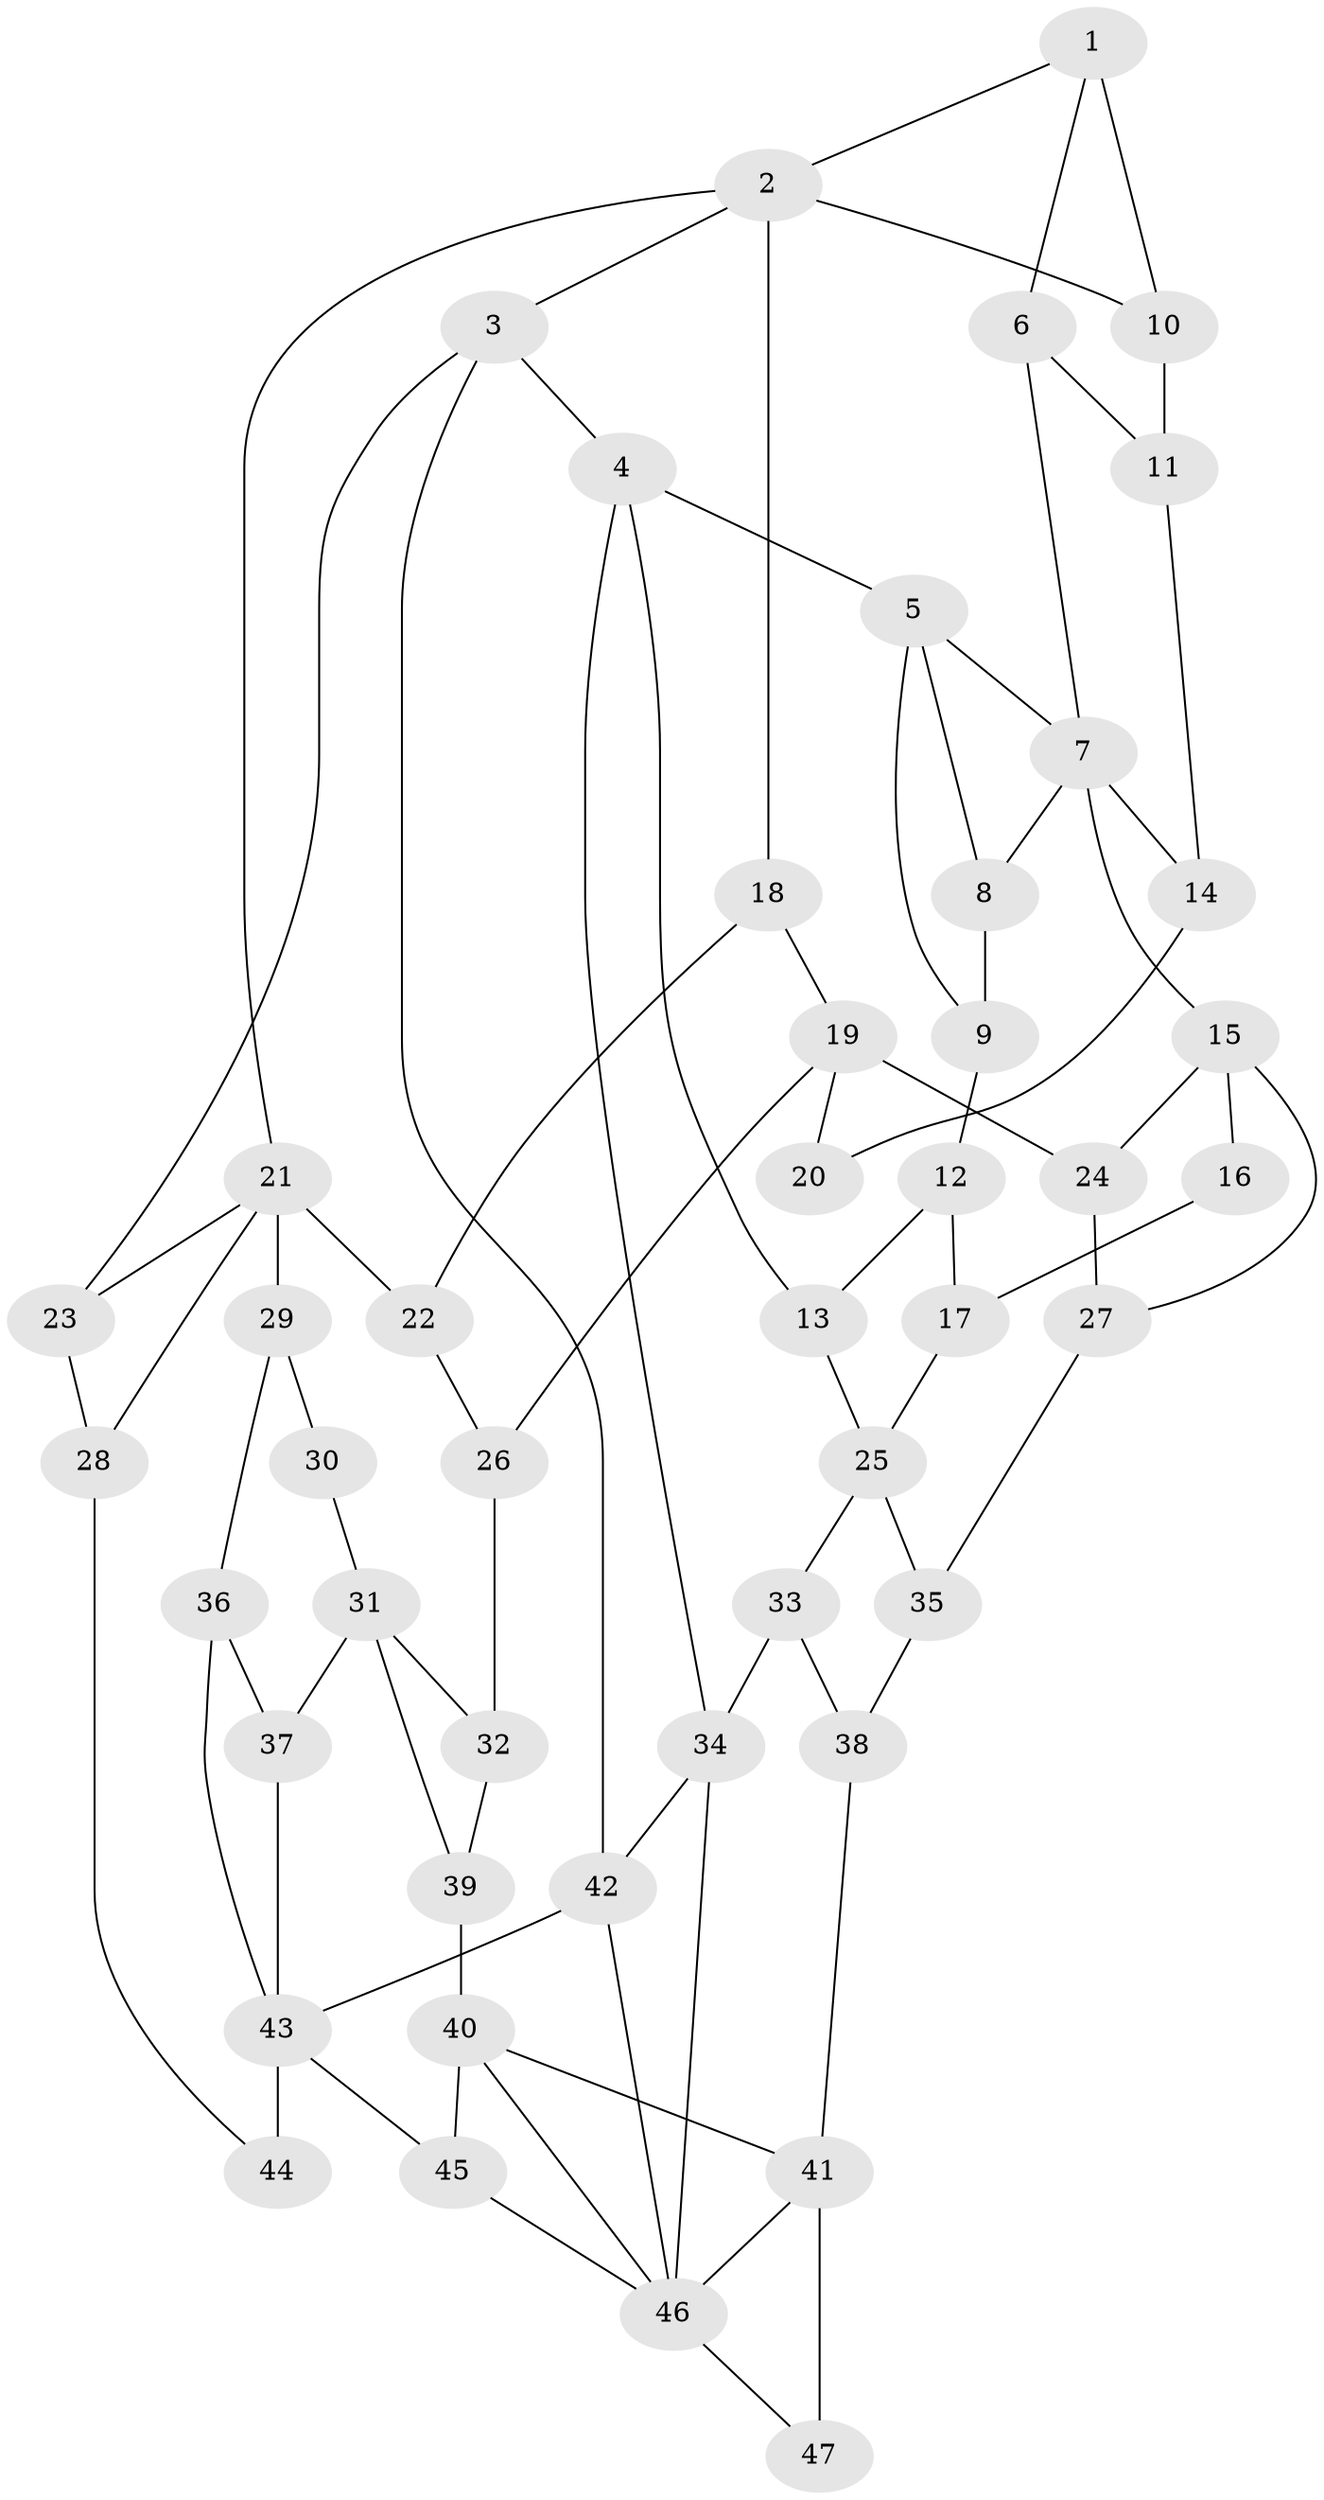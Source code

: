 // original degree distribution, {3: 0.02127659574468085, 5: 0.48936170212765956, 6: 0.23404255319148937, 4: 0.2553191489361702}
// Generated by graph-tools (version 1.1) at 2025/38/03/09/25 02:38:28]
// undirected, 47 vertices, 79 edges
graph export_dot {
graph [start="1"]
  node [color=gray90,style=filled];
  1;
  2;
  3;
  4;
  5;
  6;
  7;
  8;
  9;
  10;
  11;
  12;
  13;
  14;
  15;
  16;
  17;
  18;
  19;
  20;
  21;
  22;
  23;
  24;
  25;
  26;
  27;
  28;
  29;
  30;
  31;
  32;
  33;
  34;
  35;
  36;
  37;
  38;
  39;
  40;
  41;
  42;
  43;
  44;
  45;
  46;
  47;
  1 -- 2 [weight=1.0];
  1 -- 6 [weight=1.0];
  1 -- 10 [weight=2.0];
  2 -- 3 [weight=1.0];
  2 -- 10 [weight=1.0];
  2 -- 18 [weight=1.0];
  2 -- 21 [weight=1.0];
  3 -- 4 [weight=1.0];
  3 -- 23 [weight=1.0];
  3 -- 42 [weight=1.0];
  4 -- 5 [weight=1.0];
  4 -- 13 [weight=1.0];
  4 -- 34 [weight=1.0];
  5 -- 7 [weight=1.0];
  5 -- 8 [weight=1.0];
  5 -- 9 [weight=1.0];
  6 -- 7 [weight=1.0];
  6 -- 11 [weight=1.0];
  7 -- 8 [weight=1.0];
  7 -- 14 [weight=1.0];
  7 -- 15 [weight=2.0];
  8 -- 9 [weight=1.0];
  9 -- 12 [weight=1.0];
  10 -- 11 [weight=1.0];
  11 -- 14 [weight=1.0];
  12 -- 13 [weight=1.0];
  12 -- 17 [weight=1.0];
  13 -- 25 [weight=2.0];
  14 -- 20 [weight=1.0];
  15 -- 16 [weight=2.0];
  15 -- 24 [weight=1.0];
  15 -- 27 [weight=1.0];
  16 -- 17 [weight=2.0];
  17 -- 25 [weight=2.0];
  18 -- 19 [weight=1.0];
  18 -- 22 [weight=1.0];
  19 -- 20 [weight=2.0];
  19 -- 24 [weight=2.0];
  19 -- 26 [weight=1.0];
  21 -- 22 [weight=1.0];
  21 -- 23 [weight=1.0];
  21 -- 28 [weight=1.0];
  21 -- 29 [weight=2.0];
  22 -- 26 [weight=1.0];
  23 -- 28 [weight=1.0];
  24 -- 27 [weight=1.0];
  25 -- 33 [weight=1.0];
  25 -- 35 [weight=1.0];
  26 -- 32 [weight=1.0];
  27 -- 35 [weight=1.0];
  28 -- 44 [weight=1.0];
  29 -- 30 [weight=2.0];
  29 -- 36 [weight=1.0];
  30 -- 31 [weight=1.0];
  31 -- 32 [weight=1.0];
  31 -- 37 [weight=1.0];
  31 -- 39 [weight=1.0];
  32 -- 39 [weight=1.0];
  33 -- 34 [weight=1.0];
  33 -- 38 [weight=1.0];
  34 -- 42 [weight=1.0];
  34 -- 46 [weight=1.0];
  35 -- 38 [weight=2.0];
  36 -- 37 [weight=1.0];
  36 -- 43 [weight=1.0];
  37 -- 43 [weight=1.0];
  38 -- 41 [weight=2.0];
  39 -- 40 [weight=2.0];
  40 -- 41 [weight=1.0];
  40 -- 45 [weight=1.0];
  40 -- 46 [weight=1.0];
  41 -- 46 [weight=1.0];
  41 -- 47 [weight=2.0];
  42 -- 43 [weight=1.0];
  42 -- 46 [weight=1.0];
  43 -- 44 [weight=2.0];
  43 -- 45 [weight=1.0];
  45 -- 46 [weight=1.0];
  46 -- 47 [weight=1.0];
}
